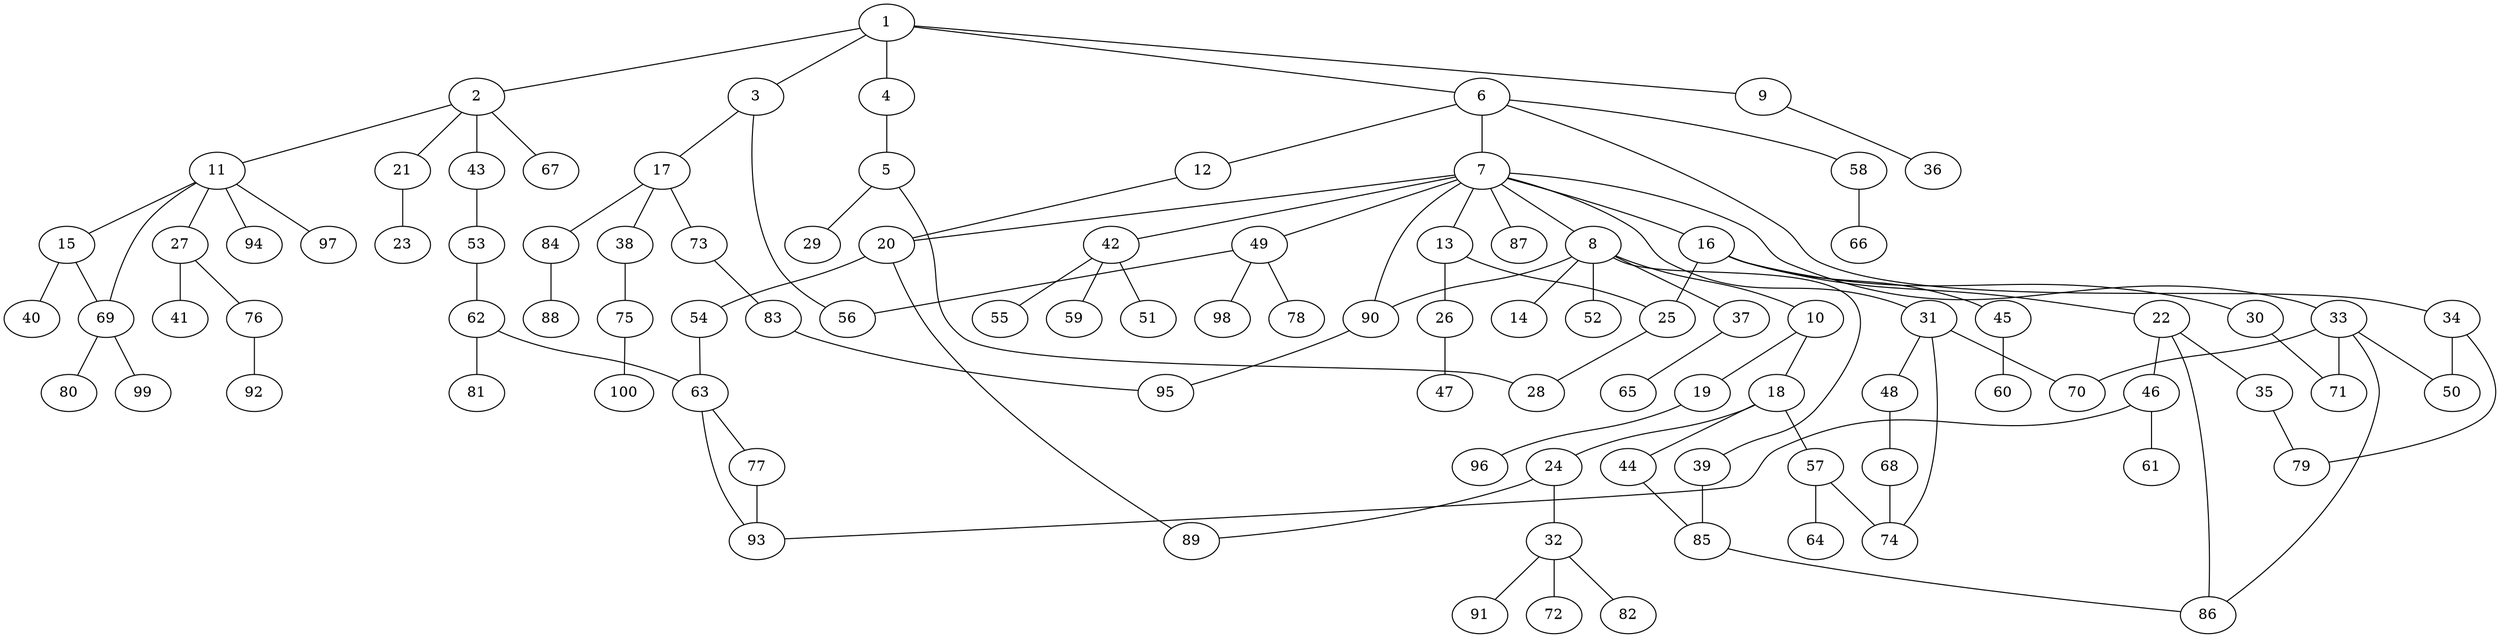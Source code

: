 graph graphname {1--2
1--3
1--4
1--6
1--9
2--11
2--21
2--43
2--67
3--17
3--56
4--5
5--28
5--29
6--7
6--12
6--34
6--58
7--8
7--13
7--16
7--20
7--31
7--33
7--42
7--49
7--87
7--90
8--10
8--14
8--37
8--39
8--52
8--90
9--36
10--18
10--19
11--15
11--27
11--69
11--94
11--97
12--20
13--25
13--26
15--40
15--69
16--22
16--25
16--30
16--45
17--38
17--73
17--84
18--24
18--44
18--57
19--96
20--54
20--89
21--23
22--35
22--46
22--86
24--32
24--89
25--28
26--47
27--41
27--76
30--71
31--48
31--70
31--74
32--72
32--82
32--91
33--50
33--70
33--71
33--86
34--50
34--79
35--79
37--65
38--75
39--85
42--51
42--55
42--59
43--53
44--85
45--60
46--61
46--93
48--68
49--56
49--78
49--98
53--62
54--63
57--64
57--74
58--66
62--63
62--81
63--77
63--93
68--74
69--80
69--99
73--83
75--100
76--92
77--93
83--95
84--88
85--86
90--95
}